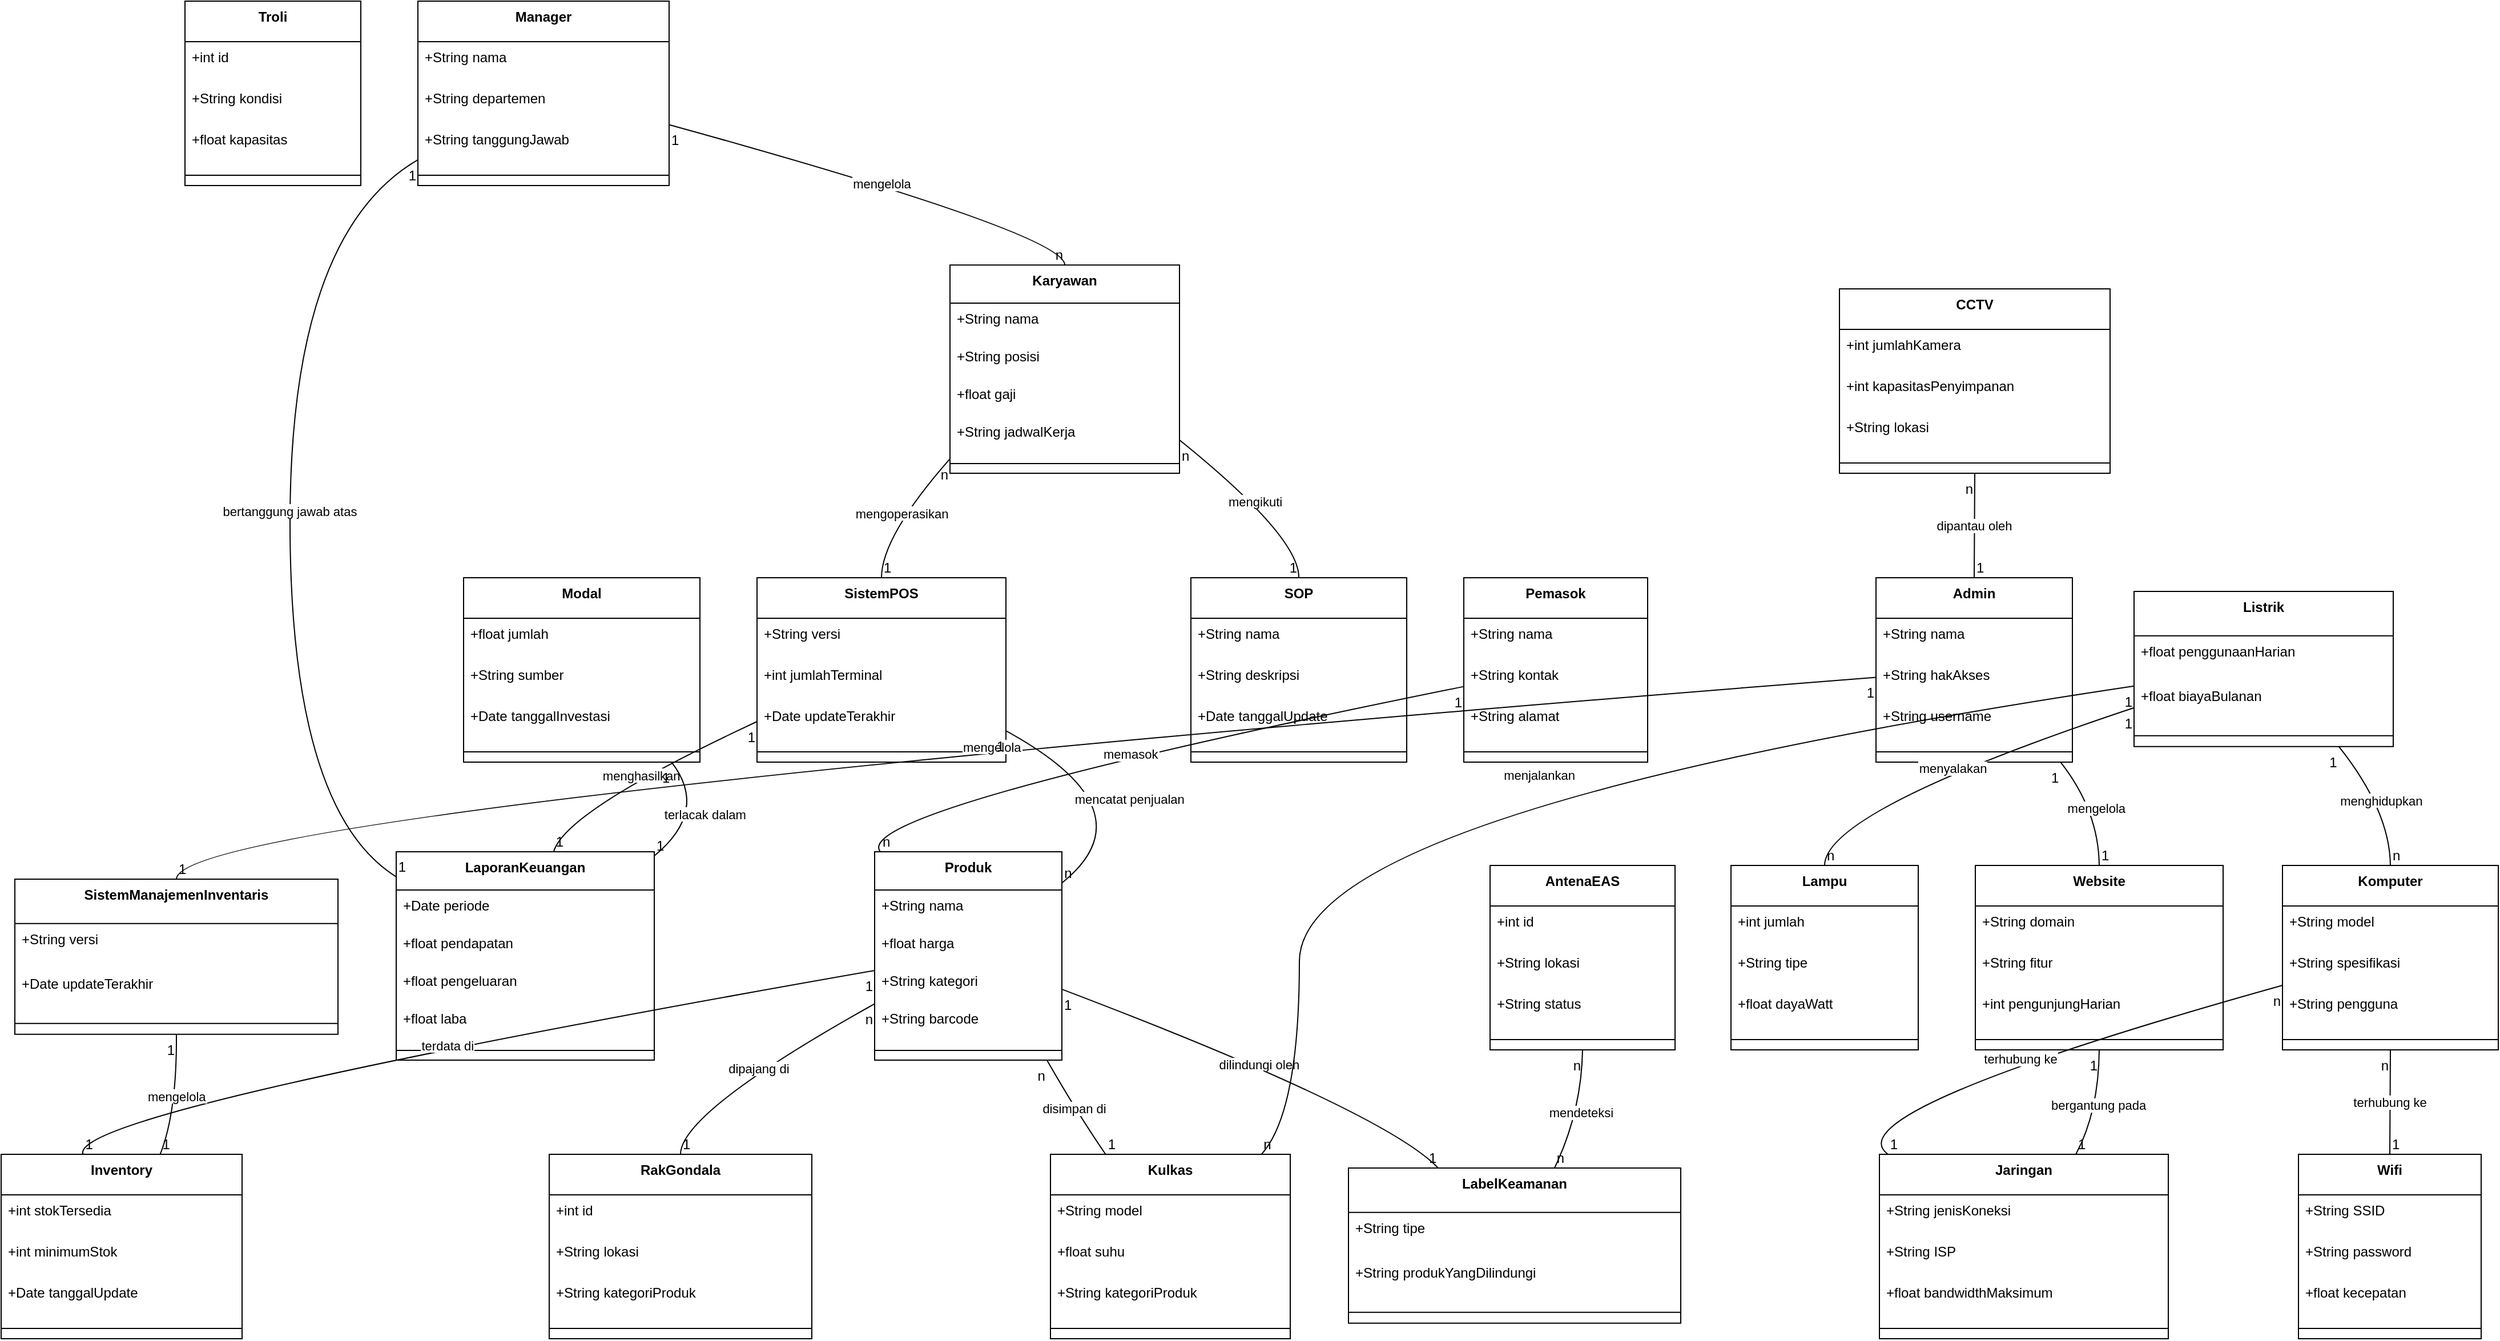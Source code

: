 <mxfile version="26.0.16">
  <diagram id="C5RBs43oDa-KdzZeNtuy" name="Page-1">
    <mxGraphModel dx="1036" dy="606" grid="1" gridSize="10" guides="1" tooltips="1" connect="1" arrows="1" fold="1" page="1" pageScale="1" pageWidth="827" pageHeight="1169" math="0" shadow="0" adaptiveColors="auto">
      <root>
        <mxCell id="WIyWlLk6GJQsqaUBKTNV-0" />
        <mxCell id="WIyWlLk6GJQsqaUBKTNV-1" parent="WIyWlLk6GJQsqaUBKTNV-0" />
        <mxCell id="IiBpgwY3b3frpA-3ZIKQ-0" value="Produk" style="swimlane;fontStyle=1;align=center;verticalAlign=top;childLayout=stackLayout;horizontal=1;startSize=33.455;horizontalStack=0;resizeParent=1;resizeParentMax=0;resizeLast=0;collapsible=0;marginBottom=0;" vertex="1" parent="WIyWlLk6GJQsqaUBKTNV-1">
          <mxGeometry x="885" y="1265" width="164" height="182.455" as="geometry" />
        </mxCell>
        <mxCell id="IiBpgwY3b3frpA-3ZIKQ-1" value="+String nama" style="text;strokeColor=none;fillColor=none;align=left;verticalAlign=top;spacingLeft=4;spacingRight=4;overflow=hidden;rotatable=0;points=[[0,0.5],[1,0.5]];portConstraint=eastwest;" vertex="1" parent="IiBpgwY3b3frpA-3ZIKQ-0">
          <mxGeometry y="33.455" width="164" height="33" as="geometry" />
        </mxCell>
        <mxCell id="IiBpgwY3b3frpA-3ZIKQ-2" value="+float harga" style="text;strokeColor=none;fillColor=none;align=left;verticalAlign=top;spacingLeft=4;spacingRight=4;overflow=hidden;rotatable=0;points=[[0,0.5],[1,0.5]];portConstraint=eastwest;" vertex="1" parent="IiBpgwY3b3frpA-3ZIKQ-0">
          <mxGeometry y="66.455" width="164" height="33" as="geometry" />
        </mxCell>
        <mxCell id="IiBpgwY3b3frpA-3ZIKQ-3" value="+String kategori" style="text;strokeColor=none;fillColor=none;align=left;verticalAlign=top;spacingLeft=4;spacingRight=4;overflow=hidden;rotatable=0;points=[[0,0.5],[1,0.5]];portConstraint=eastwest;" vertex="1" parent="IiBpgwY3b3frpA-3ZIKQ-0">
          <mxGeometry y="99.455" width="164" height="33" as="geometry" />
        </mxCell>
        <mxCell id="IiBpgwY3b3frpA-3ZIKQ-4" value="+String barcode" style="text;strokeColor=none;fillColor=none;align=left;verticalAlign=top;spacingLeft=4;spacingRight=4;overflow=hidden;rotatable=0;points=[[0,0.5],[1,0.5]];portConstraint=eastwest;" vertex="1" parent="IiBpgwY3b3frpA-3ZIKQ-0">
          <mxGeometry y="132.455" width="164" height="33" as="geometry" />
        </mxCell>
        <mxCell id="IiBpgwY3b3frpA-3ZIKQ-5" style="line;strokeWidth=1;fillColor=none;align=left;verticalAlign=middle;spacingTop=-1;spacingLeft=3;spacingRight=3;rotatable=0;labelPosition=right;points=[];portConstraint=eastwest;strokeColor=inherit;" vertex="1" parent="IiBpgwY3b3frpA-3ZIKQ-0">
          <mxGeometry y="165.455" width="164" height="17" as="geometry" />
        </mxCell>
        <mxCell id="IiBpgwY3b3frpA-3ZIKQ-6" value="Inventory" style="swimlane;fontStyle=1;align=center;verticalAlign=top;childLayout=stackLayout;horizontal=1;startSize=35.556;horizontalStack=0;resizeParent=1;resizeParentMax=0;resizeLast=0;collapsible=0;marginBottom=0;" vertex="1" parent="WIyWlLk6GJQsqaUBKTNV-1">
          <mxGeometry x="120" y="1530" width="211" height="161.556" as="geometry" />
        </mxCell>
        <mxCell id="IiBpgwY3b3frpA-3ZIKQ-7" value="+int stokTersedia" style="text;strokeColor=none;fillColor=none;align=left;verticalAlign=top;spacingLeft=4;spacingRight=4;overflow=hidden;rotatable=0;points=[[0,0.5],[1,0.5]];portConstraint=eastwest;" vertex="1" parent="IiBpgwY3b3frpA-3ZIKQ-6">
          <mxGeometry y="35.556" width="211" height="36" as="geometry" />
        </mxCell>
        <mxCell id="IiBpgwY3b3frpA-3ZIKQ-8" value="+int minimumStok" style="text;strokeColor=none;fillColor=none;align=left;verticalAlign=top;spacingLeft=4;spacingRight=4;overflow=hidden;rotatable=0;points=[[0,0.5],[1,0.5]];portConstraint=eastwest;" vertex="1" parent="IiBpgwY3b3frpA-3ZIKQ-6">
          <mxGeometry y="71.556" width="211" height="36" as="geometry" />
        </mxCell>
        <mxCell id="IiBpgwY3b3frpA-3ZIKQ-9" value="+Date tanggalUpdate" style="text;strokeColor=none;fillColor=none;align=left;verticalAlign=top;spacingLeft=4;spacingRight=4;overflow=hidden;rotatable=0;points=[[0,0.5],[1,0.5]];portConstraint=eastwest;" vertex="1" parent="IiBpgwY3b3frpA-3ZIKQ-6">
          <mxGeometry y="107.556" width="211" height="36" as="geometry" />
        </mxCell>
        <mxCell id="IiBpgwY3b3frpA-3ZIKQ-10" style="line;strokeWidth=1;fillColor=none;align=left;verticalAlign=middle;spacingTop=-1;spacingLeft=3;spacingRight=3;rotatable=0;labelPosition=right;points=[];portConstraint=eastwest;strokeColor=inherit;" vertex="1" parent="IiBpgwY3b3frpA-3ZIKQ-6">
          <mxGeometry y="143.556" width="211" height="18" as="geometry" />
        </mxCell>
        <mxCell id="IiBpgwY3b3frpA-3ZIKQ-11" value="Pemasok" style="swimlane;fontStyle=1;align=center;verticalAlign=top;childLayout=stackLayout;horizontal=1;startSize=35.556;horizontalStack=0;resizeParent=1;resizeParentMax=0;resizeLast=0;collapsible=0;marginBottom=0;" vertex="1" parent="WIyWlLk6GJQsqaUBKTNV-1">
          <mxGeometry x="1401" y="1025" width="161" height="161.556" as="geometry" />
        </mxCell>
        <mxCell id="IiBpgwY3b3frpA-3ZIKQ-12" value="+String nama" style="text;strokeColor=none;fillColor=none;align=left;verticalAlign=top;spacingLeft=4;spacingRight=4;overflow=hidden;rotatable=0;points=[[0,0.5],[1,0.5]];portConstraint=eastwest;" vertex="1" parent="IiBpgwY3b3frpA-3ZIKQ-11">
          <mxGeometry y="35.556" width="161" height="36" as="geometry" />
        </mxCell>
        <mxCell id="IiBpgwY3b3frpA-3ZIKQ-13" value="+String kontak" style="text;strokeColor=none;fillColor=none;align=left;verticalAlign=top;spacingLeft=4;spacingRight=4;overflow=hidden;rotatable=0;points=[[0,0.5],[1,0.5]];portConstraint=eastwest;" vertex="1" parent="IiBpgwY3b3frpA-3ZIKQ-11">
          <mxGeometry y="71.556" width="161" height="36" as="geometry" />
        </mxCell>
        <mxCell id="IiBpgwY3b3frpA-3ZIKQ-14" value="+String alamat" style="text;strokeColor=none;fillColor=none;align=left;verticalAlign=top;spacingLeft=4;spacingRight=4;overflow=hidden;rotatable=0;points=[[0,0.5],[1,0.5]];portConstraint=eastwest;" vertex="1" parent="IiBpgwY3b3frpA-3ZIKQ-11">
          <mxGeometry y="107.556" width="161" height="36" as="geometry" />
        </mxCell>
        <mxCell id="IiBpgwY3b3frpA-3ZIKQ-15" style="line;strokeWidth=1;fillColor=none;align=left;verticalAlign=middle;spacingTop=-1;spacingLeft=3;spacingRight=3;rotatable=0;labelPosition=right;points=[];portConstraint=eastwest;strokeColor=inherit;" vertex="1" parent="IiBpgwY3b3frpA-3ZIKQ-11">
          <mxGeometry y="143.556" width="161" height="18" as="geometry" />
        </mxCell>
        <mxCell id="IiBpgwY3b3frpA-3ZIKQ-16" value="LaporanKeuangan" style="swimlane;fontStyle=1;align=center;verticalAlign=top;childLayout=stackLayout;horizontal=1;startSize=33.455;horizontalStack=0;resizeParent=1;resizeParentMax=0;resizeLast=0;collapsible=0;marginBottom=0;" vertex="1" parent="WIyWlLk6GJQsqaUBKTNV-1">
          <mxGeometry x="466" y="1265" width="226" height="182.455" as="geometry" />
        </mxCell>
        <mxCell id="IiBpgwY3b3frpA-3ZIKQ-17" value="+Date periode" style="text;strokeColor=none;fillColor=none;align=left;verticalAlign=top;spacingLeft=4;spacingRight=4;overflow=hidden;rotatable=0;points=[[0,0.5],[1,0.5]];portConstraint=eastwest;" vertex="1" parent="IiBpgwY3b3frpA-3ZIKQ-16">
          <mxGeometry y="33.455" width="226" height="33" as="geometry" />
        </mxCell>
        <mxCell id="IiBpgwY3b3frpA-3ZIKQ-18" value="+float pendapatan" style="text;strokeColor=none;fillColor=none;align=left;verticalAlign=top;spacingLeft=4;spacingRight=4;overflow=hidden;rotatable=0;points=[[0,0.5],[1,0.5]];portConstraint=eastwest;" vertex="1" parent="IiBpgwY3b3frpA-3ZIKQ-16">
          <mxGeometry y="66.455" width="226" height="33" as="geometry" />
        </mxCell>
        <mxCell id="IiBpgwY3b3frpA-3ZIKQ-19" value="+float pengeluaran" style="text;strokeColor=none;fillColor=none;align=left;verticalAlign=top;spacingLeft=4;spacingRight=4;overflow=hidden;rotatable=0;points=[[0,0.5],[1,0.5]];portConstraint=eastwest;" vertex="1" parent="IiBpgwY3b3frpA-3ZIKQ-16">
          <mxGeometry y="99.455" width="226" height="33" as="geometry" />
        </mxCell>
        <mxCell id="IiBpgwY3b3frpA-3ZIKQ-20" value="+float laba" style="text;strokeColor=none;fillColor=none;align=left;verticalAlign=top;spacingLeft=4;spacingRight=4;overflow=hidden;rotatable=0;points=[[0,0.5],[1,0.5]];portConstraint=eastwest;" vertex="1" parent="IiBpgwY3b3frpA-3ZIKQ-16">
          <mxGeometry y="132.455" width="226" height="33" as="geometry" />
        </mxCell>
        <mxCell id="IiBpgwY3b3frpA-3ZIKQ-21" style="line;strokeWidth=1;fillColor=none;align=left;verticalAlign=middle;spacingTop=-1;spacingLeft=3;spacingRight=3;rotatable=0;labelPosition=right;points=[];portConstraint=eastwest;strokeColor=inherit;" vertex="1" parent="IiBpgwY3b3frpA-3ZIKQ-16">
          <mxGeometry y="165.455" width="226" height="17" as="geometry" />
        </mxCell>
        <mxCell id="IiBpgwY3b3frpA-3ZIKQ-22" value="Karyawan" style="swimlane;fontStyle=1;align=center;verticalAlign=top;childLayout=stackLayout;horizontal=1;startSize=33.455;horizontalStack=0;resizeParent=1;resizeParentMax=0;resizeLast=0;collapsible=0;marginBottom=0;" vertex="1" parent="WIyWlLk6GJQsqaUBKTNV-1">
          <mxGeometry x="951" y="751.1" width="201" height="182.455" as="geometry" />
        </mxCell>
        <mxCell id="IiBpgwY3b3frpA-3ZIKQ-23" value="+String nama" style="text;strokeColor=none;fillColor=none;align=left;verticalAlign=top;spacingLeft=4;spacingRight=4;overflow=hidden;rotatable=0;points=[[0,0.5],[1,0.5]];portConstraint=eastwest;" vertex="1" parent="IiBpgwY3b3frpA-3ZIKQ-22">
          <mxGeometry y="33.455" width="201" height="33" as="geometry" />
        </mxCell>
        <mxCell id="IiBpgwY3b3frpA-3ZIKQ-24" value="+String posisi" style="text;strokeColor=none;fillColor=none;align=left;verticalAlign=top;spacingLeft=4;spacingRight=4;overflow=hidden;rotatable=0;points=[[0,0.5],[1,0.5]];portConstraint=eastwest;" vertex="1" parent="IiBpgwY3b3frpA-3ZIKQ-22">
          <mxGeometry y="66.455" width="201" height="33" as="geometry" />
        </mxCell>
        <mxCell id="IiBpgwY3b3frpA-3ZIKQ-25" value="+float gaji" style="text;strokeColor=none;fillColor=none;align=left;verticalAlign=top;spacingLeft=4;spacingRight=4;overflow=hidden;rotatable=0;points=[[0,0.5],[1,0.5]];portConstraint=eastwest;" vertex="1" parent="IiBpgwY3b3frpA-3ZIKQ-22">
          <mxGeometry y="99.455" width="201" height="33" as="geometry" />
        </mxCell>
        <mxCell id="IiBpgwY3b3frpA-3ZIKQ-26" value="+String jadwalKerja" style="text;strokeColor=none;fillColor=none;align=left;verticalAlign=top;spacingLeft=4;spacingRight=4;overflow=hidden;rotatable=0;points=[[0,0.5],[1,0.5]];portConstraint=eastwest;" vertex="1" parent="IiBpgwY3b3frpA-3ZIKQ-22">
          <mxGeometry y="132.455" width="201" height="33" as="geometry" />
        </mxCell>
        <mxCell id="IiBpgwY3b3frpA-3ZIKQ-27" style="line;strokeWidth=1;fillColor=none;align=left;verticalAlign=middle;spacingTop=-1;spacingLeft=3;spacingRight=3;rotatable=0;labelPosition=right;points=[];portConstraint=eastwest;strokeColor=inherit;" vertex="1" parent="IiBpgwY3b3frpA-3ZIKQ-22">
          <mxGeometry y="165.455" width="201" height="17" as="geometry" />
        </mxCell>
        <mxCell id="IiBpgwY3b3frpA-3ZIKQ-28" value="Website" style="swimlane;fontStyle=1;align=center;verticalAlign=top;childLayout=stackLayout;horizontal=1;startSize=35.556;horizontalStack=0;resizeParent=1;resizeParentMax=0;resizeLast=0;collapsible=0;marginBottom=0;" vertex="1" parent="WIyWlLk6GJQsqaUBKTNV-1">
          <mxGeometry x="1849" y="1277" width="217" height="161.556" as="geometry" />
        </mxCell>
        <mxCell id="IiBpgwY3b3frpA-3ZIKQ-29" value="+String domain" style="text;strokeColor=none;fillColor=none;align=left;verticalAlign=top;spacingLeft=4;spacingRight=4;overflow=hidden;rotatable=0;points=[[0,0.5],[1,0.5]];portConstraint=eastwest;" vertex="1" parent="IiBpgwY3b3frpA-3ZIKQ-28">
          <mxGeometry y="35.556" width="217" height="36" as="geometry" />
        </mxCell>
        <mxCell id="IiBpgwY3b3frpA-3ZIKQ-30" value="+String fitur" style="text;strokeColor=none;fillColor=none;align=left;verticalAlign=top;spacingLeft=4;spacingRight=4;overflow=hidden;rotatable=0;points=[[0,0.5],[1,0.5]];portConstraint=eastwest;" vertex="1" parent="IiBpgwY3b3frpA-3ZIKQ-28">
          <mxGeometry y="71.556" width="217" height="36" as="geometry" />
        </mxCell>
        <mxCell id="IiBpgwY3b3frpA-3ZIKQ-31" value="+int pengunjungHarian" style="text;strokeColor=none;fillColor=none;align=left;verticalAlign=top;spacingLeft=4;spacingRight=4;overflow=hidden;rotatable=0;points=[[0,0.5],[1,0.5]];portConstraint=eastwest;" vertex="1" parent="IiBpgwY3b3frpA-3ZIKQ-28">
          <mxGeometry y="107.556" width="217" height="36" as="geometry" />
        </mxCell>
        <mxCell id="IiBpgwY3b3frpA-3ZIKQ-32" style="line;strokeWidth=1;fillColor=none;align=left;verticalAlign=middle;spacingTop=-1;spacingLeft=3;spacingRight=3;rotatable=0;labelPosition=right;points=[];portConstraint=eastwest;strokeColor=inherit;" vertex="1" parent="IiBpgwY3b3frpA-3ZIKQ-28">
          <mxGeometry y="143.556" width="217" height="18" as="geometry" />
        </mxCell>
        <mxCell id="IiBpgwY3b3frpA-3ZIKQ-33" value="SistemPOS" style="swimlane;fontStyle=1;align=center;verticalAlign=top;childLayout=stackLayout;horizontal=1;startSize=35.556;horizontalStack=0;resizeParent=1;resizeParentMax=0;resizeLast=0;collapsible=0;marginBottom=0;" vertex="1" parent="WIyWlLk6GJQsqaUBKTNV-1">
          <mxGeometry x="782" y="1025" width="218" height="161.556" as="geometry" />
        </mxCell>
        <mxCell id="IiBpgwY3b3frpA-3ZIKQ-34" value="+String versi" style="text;strokeColor=none;fillColor=none;align=left;verticalAlign=top;spacingLeft=4;spacingRight=4;overflow=hidden;rotatable=0;points=[[0,0.5],[1,0.5]];portConstraint=eastwest;" vertex="1" parent="IiBpgwY3b3frpA-3ZIKQ-33">
          <mxGeometry y="35.556" width="218" height="36" as="geometry" />
        </mxCell>
        <mxCell id="IiBpgwY3b3frpA-3ZIKQ-35" value="+int jumlahTerminal" style="text;strokeColor=none;fillColor=none;align=left;verticalAlign=top;spacingLeft=4;spacingRight=4;overflow=hidden;rotatable=0;points=[[0,0.5],[1,0.5]];portConstraint=eastwest;" vertex="1" parent="IiBpgwY3b3frpA-3ZIKQ-33">
          <mxGeometry y="71.556" width="218" height="36" as="geometry" />
        </mxCell>
        <mxCell id="IiBpgwY3b3frpA-3ZIKQ-36" value="+Date updateTerakhir" style="text;strokeColor=none;fillColor=none;align=left;verticalAlign=top;spacingLeft=4;spacingRight=4;overflow=hidden;rotatable=0;points=[[0,0.5],[1,0.5]];portConstraint=eastwest;" vertex="1" parent="IiBpgwY3b3frpA-3ZIKQ-33">
          <mxGeometry y="107.556" width="218" height="36" as="geometry" />
        </mxCell>
        <mxCell id="IiBpgwY3b3frpA-3ZIKQ-37" style="line;strokeWidth=1;fillColor=none;align=left;verticalAlign=middle;spacingTop=-1;spacingLeft=3;spacingRight=3;rotatable=0;labelPosition=right;points=[];portConstraint=eastwest;strokeColor=inherit;" vertex="1" parent="IiBpgwY3b3frpA-3ZIKQ-33">
          <mxGeometry y="143.556" width="218" height="18" as="geometry" />
        </mxCell>
        <mxCell id="IiBpgwY3b3frpA-3ZIKQ-38" value="SistemManajemenInventaris" style="swimlane;fontStyle=1;align=center;verticalAlign=top;childLayout=stackLayout;horizontal=1;startSize=38.857;horizontalStack=0;resizeParent=1;resizeParentMax=0;resizeLast=0;collapsible=0;marginBottom=0;" vertex="1" parent="WIyWlLk6GJQsqaUBKTNV-1">
          <mxGeometry x="132" y="1289" width="283" height="135.857" as="geometry" />
        </mxCell>
        <mxCell id="IiBpgwY3b3frpA-3ZIKQ-39" value="+String versi" style="text;strokeColor=none;fillColor=none;align=left;verticalAlign=top;spacingLeft=4;spacingRight=4;overflow=hidden;rotatable=0;points=[[0,0.5],[1,0.5]];portConstraint=eastwest;" vertex="1" parent="IiBpgwY3b3frpA-3ZIKQ-38">
          <mxGeometry y="38.857" width="283" height="39" as="geometry" />
        </mxCell>
        <mxCell id="IiBpgwY3b3frpA-3ZIKQ-40" value="+Date updateTerakhir" style="text;strokeColor=none;fillColor=none;align=left;verticalAlign=top;spacingLeft=4;spacingRight=4;overflow=hidden;rotatable=0;points=[[0,0.5],[1,0.5]];portConstraint=eastwest;" vertex="1" parent="IiBpgwY3b3frpA-3ZIKQ-38">
          <mxGeometry y="77.857" width="283" height="39" as="geometry" />
        </mxCell>
        <mxCell id="IiBpgwY3b3frpA-3ZIKQ-41" style="line;strokeWidth=1;fillColor=none;align=left;verticalAlign=middle;spacingTop=-1;spacingLeft=3;spacingRight=3;rotatable=0;labelPosition=right;points=[];portConstraint=eastwest;strokeColor=inherit;" vertex="1" parent="IiBpgwY3b3frpA-3ZIKQ-38">
          <mxGeometry y="116.857" width="283" height="19" as="geometry" />
        </mxCell>
        <mxCell id="IiBpgwY3b3frpA-3ZIKQ-42" value="CCTV" style="swimlane;fontStyle=1;align=center;verticalAlign=top;childLayout=stackLayout;horizontal=1;startSize=35.556;horizontalStack=0;resizeParent=1;resizeParentMax=0;resizeLast=0;collapsible=0;marginBottom=0;" vertex="1" parent="WIyWlLk6GJQsqaUBKTNV-1">
          <mxGeometry x="1730" y="772" width="237" height="161.556" as="geometry" />
        </mxCell>
        <mxCell id="IiBpgwY3b3frpA-3ZIKQ-43" value="+int jumlahKamera" style="text;strokeColor=none;fillColor=none;align=left;verticalAlign=top;spacingLeft=4;spacingRight=4;overflow=hidden;rotatable=0;points=[[0,0.5],[1,0.5]];portConstraint=eastwest;" vertex="1" parent="IiBpgwY3b3frpA-3ZIKQ-42">
          <mxGeometry y="35.556" width="237" height="36" as="geometry" />
        </mxCell>
        <mxCell id="IiBpgwY3b3frpA-3ZIKQ-44" value="+int kapasitasPenyimpanan" style="text;strokeColor=none;fillColor=none;align=left;verticalAlign=top;spacingLeft=4;spacingRight=4;overflow=hidden;rotatable=0;points=[[0,0.5],[1,0.5]];portConstraint=eastwest;" vertex="1" parent="IiBpgwY3b3frpA-3ZIKQ-42">
          <mxGeometry y="71.556" width="237" height="36" as="geometry" />
        </mxCell>
        <mxCell id="IiBpgwY3b3frpA-3ZIKQ-45" value="+String lokasi" style="text;strokeColor=none;fillColor=none;align=left;verticalAlign=top;spacingLeft=4;spacingRight=4;overflow=hidden;rotatable=0;points=[[0,0.5],[1,0.5]];portConstraint=eastwest;" vertex="1" parent="IiBpgwY3b3frpA-3ZIKQ-42">
          <mxGeometry y="107.556" width="237" height="36" as="geometry" />
        </mxCell>
        <mxCell id="IiBpgwY3b3frpA-3ZIKQ-46" style="line;strokeWidth=1;fillColor=none;align=left;verticalAlign=middle;spacingTop=-1;spacingLeft=3;spacingRight=3;rotatable=0;labelPosition=right;points=[];portConstraint=eastwest;strokeColor=inherit;" vertex="1" parent="IiBpgwY3b3frpA-3ZIKQ-42">
          <mxGeometry y="143.556" width="237" height="18" as="geometry" />
        </mxCell>
        <mxCell id="IiBpgwY3b3frpA-3ZIKQ-47" value="Kulkas" style="swimlane;fontStyle=1;align=center;verticalAlign=top;childLayout=stackLayout;horizontal=1;startSize=35.556;horizontalStack=0;resizeParent=1;resizeParentMax=0;resizeLast=0;collapsible=0;marginBottom=0;" vertex="1" parent="WIyWlLk6GJQsqaUBKTNV-1">
          <mxGeometry x="1039" y="1530" width="210" height="161.556" as="geometry" />
        </mxCell>
        <mxCell id="IiBpgwY3b3frpA-3ZIKQ-48" value="+String model" style="text;strokeColor=none;fillColor=none;align=left;verticalAlign=top;spacingLeft=4;spacingRight=4;overflow=hidden;rotatable=0;points=[[0,0.5],[1,0.5]];portConstraint=eastwest;" vertex="1" parent="IiBpgwY3b3frpA-3ZIKQ-47">
          <mxGeometry y="35.556" width="210" height="36" as="geometry" />
        </mxCell>
        <mxCell id="IiBpgwY3b3frpA-3ZIKQ-49" value="+float suhu" style="text;strokeColor=none;fillColor=none;align=left;verticalAlign=top;spacingLeft=4;spacingRight=4;overflow=hidden;rotatable=0;points=[[0,0.5],[1,0.5]];portConstraint=eastwest;" vertex="1" parent="IiBpgwY3b3frpA-3ZIKQ-47">
          <mxGeometry y="71.556" width="210" height="36" as="geometry" />
        </mxCell>
        <mxCell id="IiBpgwY3b3frpA-3ZIKQ-50" value="+String kategoriProduk" style="text;strokeColor=none;fillColor=none;align=left;verticalAlign=top;spacingLeft=4;spacingRight=4;overflow=hidden;rotatable=0;points=[[0,0.5],[1,0.5]];portConstraint=eastwest;" vertex="1" parent="IiBpgwY3b3frpA-3ZIKQ-47">
          <mxGeometry y="107.556" width="210" height="36" as="geometry" />
        </mxCell>
        <mxCell id="IiBpgwY3b3frpA-3ZIKQ-51" style="line;strokeWidth=1;fillColor=none;align=left;verticalAlign=middle;spacingTop=-1;spacingLeft=3;spacingRight=3;rotatable=0;labelPosition=right;points=[];portConstraint=eastwest;strokeColor=inherit;" vertex="1" parent="IiBpgwY3b3frpA-3ZIKQ-47">
          <mxGeometry y="143.556" width="210" height="18" as="geometry" />
        </mxCell>
        <mxCell id="IiBpgwY3b3frpA-3ZIKQ-52" value="Troli" style="swimlane;fontStyle=1;align=center;verticalAlign=top;childLayout=stackLayout;horizontal=1;startSize=35.556;horizontalStack=0;resizeParent=1;resizeParentMax=0;resizeLast=0;collapsible=0;marginBottom=0;" vertex="1" parent="WIyWlLk6GJQsqaUBKTNV-1">
          <mxGeometry x="281" y="520" width="154" height="161.556" as="geometry" />
        </mxCell>
        <mxCell id="IiBpgwY3b3frpA-3ZIKQ-53" value="+int id" style="text;strokeColor=none;fillColor=none;align=left;verticalAlign=top;spacingLeft=4;spacingRight=4;overflow=hidden;rotatable=0;points=[[0,0.5],[1,0.5]];portConstraint=eastwest;" vertex="1" parent="IiBpgwY3b3frpA-3ZIKQ-52">
          <mxGeometry y="35.556" width="154" height="36" as="geometry" />
        </mxCell>
        <mxCell id="IiBpgwY3b3frpA-3ZIKQ-54" value="+String kondisi" style="text;strokeColor=none;fillColor=none;align=left;verticalAlign=top;spacingLeft=4;spacingRight=4;overflow=hidden;rotatable=0;points=[[0,0.5],[1,0.5]];portConstraint=eastwest;" vertex="1" parent="IiBpgwY3b3frpA-3ZIKQ-52">
          <mxGeometry y="71.556" width="154" height="36" as="geometry" />
        </mxCell>
        <mxCell id="IiBpgwY3b3frpA-3ZIKQ-55" value="+float kapasitas" style="text;strokeColor=none;fillColor=none;align=left;verticalAlign=top;spacingLeft=4;spacingRight=4;overflow=hidden;rotatable=0;points=[[0,0.5],[1,0.5]];portConstraint=eastwest;" vertex="1" parent="IiBpgwY3b3frpA-3ZIKQ-52">
          <mxGeometry y="107.556" width="154" height="36" as="geometry" />
        </mxCell>
        <mxCell id="IiBpgwY3b3frpA-3ZIKQ-56" style="line;strokeWidth=1;fillColor=none;align=left;verticalAlign=middle;spacingTop=-1;spacingLeft=3;spacingRight=3;rotatable=0;labelPosition=right;points=[];portConstraint=eastwest;strokeColor=inherit;" vertex="1" parent="IiBpgwY3b3frpA-3ZIKQ-52">
          <mxGeometry y="143.556" width="154" height="18" as="geometry" />
        </mxCell>
        <mxCell id="IiBpgwY3b3frpA-3ZIKQ-57" value="Manager" style="swimlane;fontStyle=1;align=center;verticalAlign=top;childLayout=stackLayout;horizontal=1;startSize=35.556;horizontalStack=0;resizeParent=1;resizeParentMax=0;resizeLast=0;collapsible=0;marginBottom=0;" vertex="1" parent="WIyWlLk6GJQsqaUBKTNV-1">
          <mxGeometry x="485" y="520" width="220" height="161.556" as="geometry" />
        </mxCell>
        <mxCell id="IiBpgwY3b3frpA-3ZIKQ-58" value="+String nama" style="text;strokeColor=none;fillColor=none;align=left;verticalAlign=top;spacingLeft=4;spacingRight=4;overflow=hidden;rotatable=0;points=[[0,0.5],[1,0.5]];portConstraint=eastwest;" vertex="1" parent="IiBpgwY3b3frpA-3ZIKQ-57">
          <mxGeometry y="35.556" width="220" height="36" as="geometry" />
        </mxCell>
        <mxCell id="IiBpgwY3b3frpA-3ZIKQ-59" value="+String departemen" style="text;strokeColor=none;fillColor=none;align=left;verticalAlign=top;spacingLeft=4;spacingRight=4;overflow=hidden;rotatable=0;points=[[0,0.5],[1,0.5]];portConstraint=eastwest;" vertex="1" parent="IiBpgwY3b3frpA-3ZIKQ-57">
          <mxGeometry y="71.556" width="220" height="36" as="geometry" />
        </mxCell>
        <mxCell id="IiBpgwY3b3frpA-3ZIKQ-60" value="+String tanggungJawab" style="text;strokeColor=none;fillColor=none;align=left;verticalAlign=top;spacingLeft=4;spacingRight=4;overflow=hidden;rotatable=0;points=[[0,0.5],[1,0.5]];portConstraint=eastwest;" vertex="1" parent="IiBpgwY3b3frpA-3ZIKQ-57">
          <mxGeometry y="107.556" width="220" height="36" as="geometry" />
        </mxCell>
        <mxCell id="IiBpgwY3b3frpA-3ZIKQ-61" style="line;strokeWidth=1;fillColor=none;align=left;verticalAlign=middle;spacingTop=-1;spacingLeft=3;spacingRight=3;rotatable=0;labelPosition=right;points=[];portConstraint=eastwest;strokeColor=inherit;" vertex="1" parent="IiBpgwY3b3frpA-3ZIKQ-57">
          <mxGeometry y="143.556" width="220" height="18" as="geometry" />
        </mxCell>
        <mxCell id="IiBpgwY3b3frpA-3ZIKQ-62" value="RakGondala" style="swimlane;fontStyle=1;align=center;verticalAlign=top;childLayout=stackLayout;horizontal=1;startSize=35.556;horizontalStack=0;resizeParent=1;resizeParentMax=0;resizeLast=0;collapsible=0;marginBottom=0;" vertex="1" parent="WIyWlLk6GJQsqaUBKTNV-1">
          <mxGeometry x="600" y="1530" width="230" height="161.556" as="geometry" />
        </mxCell>
        <mxCell id="IiBpgwY3b3frpA-3ZIKQ-63" value="+int id" style="text;strokeColor=none;fillColor=none;align=left;verticalAlign=top;spacingLeft=4;spacingRight=4;overflow=hidden;rotatable=0;points=[[0,0.5],[1,0.5]];portConstraint=eastwest;" vertex="1" parent="IiBpgwY3b3frpA-3ZIKQ-62">
          <mxGeometry y="35.556" width="230" height="36" as="geometry" />
        </mxCell>
        <mxCell id="IiBpgwY3b3frpA-3ZIKQ-64" value="+String lokasi" style="text;strokeColor=none;fillColor=none;align=left;verticalAlign=top;spacingLeft=4;spacingRight=4;overflow=hidden;rotatable=0;points=[[0,0.5],[1,0.5]];portConstraint=eastwest;" vertex="1" parent="IiBpgwY3b3frpA-3ZIKQ-62">
          <mxGeometry y="71.556" width="230" height="36" as="geometry" />
        </mxCell>
        <mxCell id="IiBpgwY3b3frpA-3ZIKQ-65" value="+String kategoriProduk" style="text;strokeColor=none;fillColor=none;align=left;verticalAlign=top;spacingLeft=4;spacingRight=4;overflow=hidden;rotatable=0;points=[[0,0.5],[1,0.5]];portConstraint=eastwest;" vertex="1" parent="IiBpgwY3b3frpA-3ZIKQ-62">
          <mxGeometry y="107.556" width="230" height="36" as="geometry" />
        </mxCell>
        <mxCell id="IiBpgwY3b3frpA-3ZIKQ-66" style="line;strokeWidth=1;fillColor=none;align=left;verticalAlign=middle;spacingTop=-1;spacingLeft=3;spacingRight=3;rotatable=0;labelPosition=right;points=[];portConstraint=eastwest;strokeColor=inherit;" vertex="1" parent="IiBpgwY3b3frpA-3ZIKQ-62">
          <mxGeometry y="143.556" width="230" height="18" as="geometry" />
        </mxCell>
        <mxCell id="IiBpgwY3b3frpA-3ZIKQ-67" value="LabelKeamanan" style="swimlane;fontStyle=1;align=center;verticalAlign=top;childLayout=stackLayout;horizontal=1;startSize=38.857;horizontalStack=0;resizeParent=1;resizeParentMax=0;resizeLast=0;collapsible=0;marginBottom=0;" vertex="1" parent="WIyWlLk6GJQsqaUBKTNV-1">
          <mxGeometry x="1300" y="1542" width="291" height="135.857" as="geometry" />
        </mxCell>
        <mxCell id="IiBpgwY3b3frpA-3ZIKQ-68" value="+String tipe" style="text;strokeColor=none;fillColor=none;align=left;verticalAlign=top;spacingLeft=4;spacingRight=4;overflow=hidden;rotatable=0;points=[[0,0.5],[1,0.5]];portConstraint=eastwest;" vertex="1" parent="IiBpgwY3b3frpA-3ZIKQ-67">
          <mxGeometry y="38.857" width="291" height="39" as="geometry" />
        </mxCell>
        <mxCell id="IiBpgwY3b3frpA-3ZIKQ-69" value="+String produkYangDilindungi" style="text;strokeColor=none;fillColor=none;align=left;verticalAlign=top;spacingLeft=4;spacingRight=4;overflow=hidden;rotatable=0;points=[[0,0.5],[1,0.5]];portConstraint=eastwest;" vertex="1" parent="IiBpgwY3b3frpA-3ZIKQ-67">
          <mxGeometry y="77.857" width="291" height="39" as="geometry" />
        </mxCell>
        <mxCell id="IiBpgwY3b3frpA-3ZIKQ-70" style="line;strokeWidth=1;fillColor=none;align=left;verticalAlign=middle;spacingTop=-1;spacingLeft=3;spacingRight=3;rotatable=0;labelPosition=right;points=[];portConstraint=eastwest;strokeColor=inherit;" vertex="1" parent="IiBpgwY3b3frpA-3ZIKQ-67">
          <mxGeometry y="116.857" width="291" height="19" as="geometry" />
        </mxCell>
        <mxCell id="IiBpgwY3b3frpA-3ZIKQ-71" value="AntenaEAS" style="swimlane;fontStyle=1;align=center;verticalAlign=top;childLayout=stackLayout;horizontal=1;startSize=35.556;horizontalStack=0;resizeParent=1;resizeParentMax=0;resizeLast=0;collapsible=0;marginBottom=0;" vertex="1" parent="WIyWlLk6GJQsqaUBKTNV-1">
          <mxGeometry x="1424" y="1277" width="162" height="161.556" as="geometry" />
        </mxCell>
        <mxCell id="IiBpgwY3b3frpA-3ZIKQ-72" value="+int id" style="text;strokeColor=none;fillColor=none;align=left;verticalAlign=top;spacingLeft=4;spacingRight=4;overflow=hidden;rotatable=0;points=[[0,0.5],[1,0.5]];portConstraint=eastwest;" vertex="1" parent="IiBpgwY3b3frpA-3ZIKQ-71">
          <mxGeometry y="35.556" width="162" height="36" as="geometry" />
        </mxCell>
        <mxCell id="IiBpgwY3b3frpA-3ZIKQ-73" value="+String lokasi" style="text;strokeColor=none;fillColor=none;align=left;verticalAlign=top;spacingLeft=4;spacingRight=4;overflow=hidden;rotatable=0;points=[[0,0.5],[1,0.5]];portConstraint=eastwest;" vertex="1" parent="IiBpgwY3b3frpA-3ZIKQ-71">
          <mxGeometry y="71.556" width="162" height="36" as="geometry" />
        </mxCell>
        <mxCell id="IiBpgwY3b3frpA-3ZIKQ-74" value="+String status" style="text;strokeColor=none;fillColor=none;align=left;verticalAlign=top;spacingLeft=4;spacingRight=4;overflow=hidden;rotatable=0;points=[[0,0.5],[1,0.5]];portConstraint=eastwest;" vertex="1" parent="IiBpgwY3b3frpA-3ZIKQ-71">
          <mxGeometry y="107.556" width="162" height="36" as="geometry" />
        </mxCell>
        <mxCell id="IiBpgwY3b3frpA-3ZIKQ-75" style="line;strokeWidth=1;fillColor=none;align=left;verticalAlign=middle;spacingTop=-1;spacingLeft=3;spacingRight=3;rotatable=0;labelPosition=right;points=[];portConstraint=eastwest;strokeColor=inherit;" vertex="1" parent="IiBpgwY3b3frpA-3ZIKQ-71">
          <mxGeometry y="143.556" width="162" height="18" as="geometry" />
        </mxCell>
        <mxCell id="IiBpgwY3b3frpA-3ZIKQ-76" value="Listrik" style="swimlane;fontStyle=1;align=center;verticalAlign=top;childLayout=stackLayout;horizontal=1;startSize=38.857;horizontalStack=0;resizeParent=1;resizeParentMax=0;resizeLast=0;collapsible=0;marginBottom=0;" vertex="1" parent="WIyWlLk6GJQsqaUBKTNV-1">
          <mxGeometry x="1988" y="1037" width="227" height="135.857" as="geometry" />
        </mxCell>
        <mxCell id="IiBpgwY3b3frpA-3ZIKQ-77" value="+float penggunaanHarian" style="text;strokeColor=none;fillColor=none;align=left;verticalAlign=top;spacingLeft=4;spacingRight=4;overflow=hidden;rotatable=0;points=[[0,0.5],[1,0.5]];portConstraint=eastwest;" vertex="1" parent="IiBpgwY3b3frpA-3ZIKQ-76">
          <mxGeometry y="38.857" width="227" height="39" as="geometry" />
        </mxCell>
        <mxCell id="IiBpgwY3b3frpA-3ZIKQ-78" value="+float biayaBulanan" style="text;strokeColor=none;fillColor=none;align=left;verticalAlign=top;spacingLeft=4;spacingRight=4;overflow=hidden;rotatable=0;points=[[0,0.5],[1,0.5]];portConstraint=eastwest;" vertex="1" parent="IiBpgwY3b3frpA-3ZIKQ-76">
          <mxGeometry y="77.857" width="227" height="39" as="geometry" />
        </mxCell>
        <mxCell id="IiBpgwY3b3frpA-3ZIKQ-79" style="line;strokeWidth=1;fillColor=none;align=left;verticalAlign=middle;spacingTop=-1;spacingLeft=3;spacingRight=3;rotatable=0;labelPosition=right;points=[];portConstraint=eastwest;strokeColor=inherit;" vertex="1" parent="IiBpgwY3b3frpA-3ZIKQ-76">
          <mxGeometry y="116.857" width="227" height="19" as="geometry" />
        </mxCell>
        <mxCell id="IiBpgwY3b3frpA-3ZIKQ-80" value="Lampu" style="swimlane;fontStyle=1;align=center;verticalAlign=top;childLayout=stackLayout;horizontal=1;startSize=35.556;horizontalStack=0;resizeParent=1;resizeParentMax=0;resizeLast=0;collapsible=0;marginBottom=0;" vertex="1" parent="WIyWlLk6GJQsqaUBKTNV-1">
          <mxGeometry x="1635" y="1277" width="164" height="161.556" as="geometry" />
        </mxCell>
        <mxCell id="IiBpgwY3b3frpA-3ZIKQ-81" value="+int jumlah" style="text;strokeColor=none;fillColor=none;align=left;verticalAlign=top;spacingLeft=4;spacingRight=4;overflow=hidden;rotatable=0;points=[[0,0.5],[1,0.5]];portConstraint=eastwest;" vertex="1" parent="IiBpgwY3b3frpA-3ZIKQ-80">
          <mxGeometry y="35.556" width="164" height="36" as="geometry" />
        </mxCell>
        <mxCell id="IiBpgwY3b3frpA-3ZIKQ-82" value="+String tipe" style="text;strokeColor=none;fillColor=none;align=left;verticalAlign=top;spacingLeft=4;spacingRight=4;overflow=hidden;rotatable=0;points=[[0,0.5],[1,0.5]];portConstraint=eastwest;" vertex="1" parent="IiBpgwY3b3frpA-3ZIKQ-80">
          <mxGeometry y="71.556" width="164" height="36" as="geometry" />
        </mxCell>
        <mxCell id="IiBpgwY3b3frpA-3ZIKQ-83" value="+float dayaWatt" style="text;strokeColor=none;fillColor=none;align=left;verticalAlign=top;spacingLeft=4;spacingRight=4;overflow=hidden;rotatable=0;points=[[0,0.5],[1,0.5]];portConstraint=eastwest;" vertex="1" parent="IiBpgwY3b3frpA-3ZIKQ-80">
          <mxGeometry y="107.556" width="164" height="36" as="geometry" />
        </mxCell>
        <mxCell id="IiBpgwY3b3frpA-3ZIKQ-84" style="line;strokeWidth=1;fillColor=none;align=left;verticalAlign=middle;spacingTop=-1;spacingLeft=3;spacingRight=3;rotatable=0;labelPosition=right;points=[];portConstraint=eastwest;strokeColor=inherit;" vertex="1" parent="IiBpgwY3b3frpA-3ZIKQ-80">
          <mxGeometry y="143.556" width="164" height="18" as="geometry" />
        </mxCell>
        <mxCell id="IiBpgwY3b3frpA-3ZIKQ-85" value="SOP" style="swimlane;fontStyle=1;align=center;verticalAlign=top;childLayout=stackLayout;horizontal=1;startSize=35.556;horizontalStack=0;resizeParent=1;resizeParentMax=0;resizeLast=0;collapsible=0;marginBottom=0;" vertex="1" parent="WIyWlLk6GJQsqaUBKTNV-1">
          <mxGeometry x="1162" y="1025" width="189" height="161.556" as="geometry" />
        </mxCell>
        <mxCell id="IiBpgwY3b3frpA-3ZIKQ-86" value="+String nama" style="text;strokeColor=none;fillColor=none;align=left;verticalAlign=top;spacingLeft=4;spacingRight=4;overflow=hidden;rotatable=0;points=[[0,0.5],[1,0.5]];portConstraint=eastwest;" vertex="1" parent="IiBpgwY3b3frpA-3ZIKQ-85">
          <mxGeometry y="35.556" width="189" height="36" as="geometry" />
        </mxCell>
        <mxCell id="IiBpgwY3b3frpA-3ZIKQ-87" value="+String deskripsi" style="text;strokeColor=none;fillColor=none;align=left;verticalAlign=top;spacingLeft=4;spacingRight=4;overflow=hidden;rotatable=0;points=[[0,0.5],[1,0.5]];portConstraint=eastwest;" vertex="1" parent="IiBpgwY3b3frpA-3ZIKQ-85">
          <mxGeometry y="71.556" width="189" height="36" as="geometry" />
        </mxCell>
        <mxCell id="IiBpgwY3b3frpA-3ZIKQ-88" value="+Date tanggalUpdate" style="text;strokeColor=none;fillColor=none;align=left;verticalAlign=top;spacingLeft=4;spacingRight=4;overflow=hidden;rotatable=0;points=[[0,0.5],[1,0.5]];portConstraint=eastwest;" vertex="1" parent="IiBpgwY3b3frpA-3ZIKQ-85">
          <mxGeometry y="107.556" width="189" height="36" as="geometry" />
        </mxCell>
        <mxCell id="IiBpgwY3b3frpA-3ZIKQ-89" style="line;strokeWidth=1;fillColor=none;align=left;verticalAlign=middle;spacingTop=-1;spacingLeft=3;spacingRight=3;rotatable=0;labelPosition=right;points=[];portConstraint=eastwest;strokeColor=inherit;" vertex="1" parent="IiBpgwY3b3frpA-3ZIKQ-85">
          <mxGeometry y="143.556" width="189" height="18" as="geometry" />
        </mxCell>
        <mxCell id="IiBpgwY3b3frpA-3ZIKQ-90" value="Komputer" style="swimlane;fontStyle=1;align=center;verticalAlign=top;childLayout=stackLayout;horizontal=1;startSize=35.556;horizontalStack=0;resizeParent=1;resizeParentMax=0;resizeLast=0;collapsible=0;marginBottom=0;" vertex="1" parent="WIyWlLk6GJQsqaUBKTNV-1">
          <mxGeometry x="2118" y="1277" width="189" height="161.556" as="geometry" />
        </mxCell>
        <mxCell id="IiBpgwY3b3frpA-3ZIKQ-91" value="+String model" style="text;strokeColor=none;fillColor=none;align=left;verticalAlign=top;spacingLeft=4;spacingRight=4;overflow=hidden;rotatable=0;points=[[0,0.5],[1,0.5]];portConstraint=eastwest;" vertex="1" parent="IiBpgwY3b3frpA-3ZIKQ-90">
          <mxGeometry y="35.556" width="189" height="36" as="geometry" />
        </mxCell>
        <mxCell id="IiBpgwY3b3frpA-3ZIKQ-92" value="+String spesifikasi" style="text;strokeColor=none;fillColor=none;align=left;verticalAlign=top;spacingLeft=4;spacingRight=4;overflow=hidden;rotatable=0;points=[[0,0.5],[1,0.5]];portConstraint=eastwest;" vertex="1" parent="IiBpgwY3b3frpA-3ZIKQ-90">
          <mxGeometry y="71.556" width="189" height="36" as="geometry" />
        </mxCell>
        <mxCell id="IiBpgwY3b3frpA-3ZIKQ-93" value="+String pengguna" style="text;strokeColor=none;fillColor=none;align=left;verticalAlign=top;spacingLeft=4;spacingRight=4;overflow=hidden;rotatable=0;points=[[0,0.5],[1,0.5]];portConstraint=eastwest;" vertex="1" parent="IiBpgwY3b3frpA-3ZIKQ-90">
          <mxGeometry y="107.556" width="189" height="36" as="geometry" />
        </mxCell>
        <mxCell id="IiBpgwY3b3frpA-3ZIKQ-94" style="line;strokeWidth=1;fillColor=none;align=left;verticalAlign=middle;spacingTop=-1;spacingLeft=3;spacingRight=3;rotatable=0;labelPosition=right;points=[];portConstraint=eastwest;strokeColor=inherit;" vertex="1" parent="IiBpgwY3b3frpA-3ZIKQ-90">
          <mxGeometry y="143.556" width="189" height="18" as="geometry" />
        </mxCell>
        <mxCell id="IiBpgwY3b3frpA-3ZIKQ-95" value="Modal" style="swimlane;fontStyle=1;align=center;verticalAlign=top;childLayout=stackLayout;horizontal=1;startSize=35.556;horizontalStack=0;resizeParent=1;resizeParentMax=0;resizeLast=0;collapsible=0;marginBottom=0;" vertex="1" parent="WIyWlLk6GJQsqaUBKTNV-1">
          <mxGeometry x="525" y="1025" width="207" height="161.556" as="geometry" />
        </mxCell>
        <mxCell id="IiBpgwY3b3frpA-3ZIKQ-96" value="+float jumlah" style="text;strokeColor=none;fillColor=none;align=left;verticalAlign=top;spacingLeft=4;spacingRight=4;overflow=hidden;rotatable=0;points=[[0,0.5],[1,0.5]];portConstraint=eastwest;" vertex="1" parent="IiBpgwY3b3frpA-3ZIKQ-95">
          <mxGeometry y="35.556" width="207" height="36" as="geometry" />
        </mxCell>
        <mxCell id="IiBpgwY3b3frpA-3ZIKQ-97" value="+String sumber" style="text;strokeColor=none;fillColor=none;align=left;verticalAlign=top;spacingLeft=4;spacingRight=4;overflow=hidden;rotatable=0;points=[[0,0.5],[1,0.5]];portConstraint=eastwest;" vertex="1" parent="IiBpgwY3b3frpA-3ZIKQ-95">
          <mxGeometry y="71.556" width="207" height="36" as="geometry" />
        </mxCell>
        <mxCell id="IiBpgwY3b3frpA-3ZIKQ-98" value="+Date tanggalInvestasi" style="text;strokeColor=none;fillColor=none;align=left;verticalAlign=top;spacingLeft=4;spacingRight=4;overflow=hidden;rotatable=0;points=[[0,0.5],[1,0.5]];portConstraint=eastwest;" vertex="1" parent="IiBpgwY3b3frpA-3ZIKQ-95">
          <mxGeometry y="107.556" width="207" height="36" as="geometry" />
        </mxCell>
        <mxCell id="IiBpgwY3b3frpA-3ZIKQ-99" style="line;strokeWidth=1;fillColor=none;align=left;verticalAlign=middle;spacingTop=-1;spacingLeft=3;spacingRight=3;rotatable=0;labelPosition=right;points=[];portConstraint=eastwest;strokeColor=inherit;" vertex="1" parent="IiBpgwY3b3frpA-3ZIKQ-95">
          <mxGeometry y="143.556" width="207" height="18" as="geometry" />
        </mxCell>
        <mxCell id="IiBpgwY3b3frpA-3ZIKQ-100" value="Wifi" style="swimlane;fontStyle=1;align=center;verticalAlign=top;childLayout=stackLayout;horizontal=1;startSize=35.556;horizontalStack=0;resizeParent=1;resizeParentMax=0;resizeLast=0;collapsible=0;marginBottom=0;" vertex="1" parent="WIyWlLk6GJQsqaUBKTNV-1">
          <mxGeometry x="2132" y="1530" width="160" height="161.556" as="geometry" />
        </mxCell>
        <mxCell id="IiBpgwY3b3frpA-3ZIKQ-101" value="+String SSID" style="text;strokeColor=none;fillColor=none;align=left;verticalAlign=top;spacingLeft=4;spacingRight=4;overflow=hidden;rotatable=0;points=[[0,0.5],[1,0.5]];portConstraint=eastwest;" vertex="1" parent="IiBpgwY3b3frpA-3ZIKQ-100">
          <mxGeometry y="35.556" width="160" height="36" as="geometry" />
        </mxCell>
        <mxCell id="IiBpgwY3b3frpA-3ZIKQ-102" value="+String password" style="text;strokeColor=none;fillColor=none;align=left;verticalAlign=top;spacingLeft=4;spacingRight=4;overflow=hidden;rotatable=0;points=[[0,0.5],[1,0.5]];portConstraint=eastwest;" vertex="1" parent="IiBpgwY3b3frpA-3ZIKQ-100">
          <mxGeometry y="71.556" width="160" height="36" as="geometry" />
        </mxCell>
        <mxCell id="IiBpgwY3b3frpA-3ZIKQ-103" value="+float kecepatan" style="text;strokeColor=none;fillColor=none;align=left;verticalAlign=top;spacingLeft=4;spacingRight=4;overflow=hidden;rotatable=0;points=[[0,0.5],[1,0.5]];portConstraint=eastwest;" vertex="1" parent="IiBpgwY3b3frpA-3ZIKQ-100">
          <mxGeometry y="107.556" width="160" height="36" as="geometry" />
        </mxCell>
        <mxCell id="IiBpgwY3b3frpA-3ZIKQ-104" style="line;strokeWidth=1;fillColor=none;align=left;verticalAlign=middle;spacingTop=-1;spacingLeft=3;spacingRight=3;rotatable=0;labelPosition=right;points=[];portConstraint=eastwest;strokeColor=inherit;" vertex="1" parent="IiBpgwY3b3frpA-3ZIKQ-100">
          <mxGeometry y="143.556" width="160" height="18" as="geometry" />
        </mxCell>
        <mxCell id="IiBpgwY3b3frpA-3ZIKQ-105" value="Jaringan" style="swimlane;fontStyle=1;align=center;verticalAlign=top;childLayout=stackLayout;horizontal=1;startSize=35.556;horizontalStack=0;resizeParent=1;resizeParentMax=0;resizeLast=0;collapsible=0;marginBottom=0;" vertex="1" parent="WIyWlLk6GJQsqaUBKTNV-1">
          <mxGeometry x="1765" y="1530" width="253" height="161.556" as="geometry" />
        </mxCell>
        <mxCell id="IiBpgwY3b3frpA-3ZIKQ-106" value="+String jenisKoneksi" style="text;strokeColor=none;fillColor=none;align=left;verticalAlign=top;spacingLeft=4;spacingRight=4;overflow=hidden;rotatable=0;points=[[0,0.5],[1,0.5]];portConstraint=eastwest;" vertex="1" parent="IiBpgwY3b3frpA-3ZIKQ-105">
          <mxGeometry y="35.556" width="253" height="36" as="geometry" />
        </mxCell>
        <mxCell id="IiBpgwY3b3frpA-3ZIKQ-107" value="+String ISP" style="text;strokeColor=none;fillColor=none;align=left;verticalAlign=top;spacingLeft=4;spacingRight=4;overflow=hidden;rotatable=0;points=[[0,0.5],[1,0.5]];portConstraint=eastwest;" vertex="1" parent="IiBpgwY3b3frpA-3ZIKQ-105">
          <mxGeometry y="71.556" width="253" height="36" as="geometry" />
        </mxCell>
        <mxCell id="IiBpgwY3b3frpA-3ZIKQ-108" value="+float bandwidthMaksimum" style="text;strokeColor=none;fillColor=none;align=left;verticalAlign=top;spacingLeft=4;spacingRight=4;overflow=hidden;rotatable=0;points=[[0,0.5],[1,0.5]];portConstraint=eastwest;" vertex="1" parent="IiBpgwY3b3frpA-3ZIKQ-105">
          <mxGeometry y="107.556" width="253" height="36" as="geometry" />
        </mxCell>
        <mxCell id="IiBpgwY3b3frpA-3ZIKQ-109" style="line;strokeWidth=1;fillColor=none;align=left;verticalAlign=middle;spacingTop=-1;spacingLeft=3;spacingRight=3;rotatable=0;labelPosition=right;points=[];portConstraint=eastwest;strokeColor=inherit;" vertex="1" parent="IiBpgwY3b3frpA-3ZIKQ-105">
          <mxGeometry y="143.556" width="253" height="18" as="geometry" />
        </mxCell>
        <mxCell id="IiBpgwY3b3frpA-3ZIKQ-110" value="Admin" style="swimlane;fontStyle=1;align=center;verticalAlign=top;childLayout=stackLayout;horizontal=1;startSize=35.556;horizontalStack=0;resizeParent=1;resizeParentMax=0;resizeLast=0;collapsible=0;marginBottom=0;" vertex="1" parent="WIyWlLk6GJQsqaUBKTNV-1">
          <mxGeometry x="1762" y="1025" width="172" height="161.556" as="geometry" />
        </mxCell>
        <mxCell id="IiBpgwY3b3frpA-3ZIKQ-111" value="+String nama" style="text;strokeColor=none;fillColor=none;align=left;verticalAlign=top;spacingLeft=4;spacingRight=4;overflow=hidden;rotatable=0;points=[[0,0.5],[1,0.5]];portConstraint=eastwest;" vertex="1" parent="IiBpgwY3b3frpA-3ZIKQ-110">
          <mxGeometry y="35.556" width="172" height="36" as="geometry" />
        </mxCell>
        <mxCell id="IiBpgwY3b3frpA-3ZIKQ-112" value="+String hakAkses" style="text;strokeColor=none;fillColor=none;align=left;verticalAlign=top;spacingLeft=4;spacingRight=4;overflow=hidden;rotatable=0;points=[[0,0.5],[1,0.5]];portConstraint=eastwest;" vertex="1" parent="IiBpgwY3b3frpA-3ZIKQ-110">
          <mxGeometry y="71.556" width="172" height="36" as="geometry" />
        </mxCell>
        <mxCell id="IiBpgwY3b3frpA-3ZIKQ-113" value="+String username" style="text;strokeColor=none;fillColor=none;align=left;verticalAlign=top;spacingLeft=4;spacingRight=4;overflow=hidden;rotatable=0;points=[[0,0.5],[1,0.5]];portConstraint=eastwest;" vertex="1" parent="IiBpgwY3b3frpA-3ZIKQ-110">
          <mxGeometry y="107.556" width="172" height="36" as="geometry" />
        </mxCell>
        <mxCell id="IiBpgwY3b3frpA-3ZIKQ-114" style="line;strokeWidth=1;fillColor=none;align=left;verticalAlign=middle;spacingTop=-1;spacingLeft=3;spacingRight=3;rotatable=0;labelPosition=right;points=[];portConstraint=eastwest;strokeColor=inherit;" vertex="1" parent="IiBpgwY3b3frpA-3ZIKQ-110">
          <mxGeometry y="143.556" width="172" height="18" as="geometry" />
        </mxCell>
        <mxCell id="IiBpgwY3b3frpA-3ZIKQ-115" value="terdata di" style="curved=1;startArrow=none;endArrow=none;exitX=0;exitY=0.57;entryX=0.34;entryY=0;rounded=0;" edge="1" parent="WIyWlLk6GJQsqaUBKTNV-1" source="IiBpgwY3b3frpA-3ZIKQ-0" target="IiBpgwY3b3frpA-3ZIKQ-6">
          <mxGeometry relative="1" as="geometry">
            <Array as="points">
              <mxPoint x="177" y="1493" />
            </Array>
          </mxGeometry>
        </mxCell>
        <mxCell id="IiBpgwY3b3frpA-3ZIKQ-116" value="1" style="edgeLabel;resizable=0;labelBackgroundColor=none;fontSize=12;align=right;verticalAlign=top;" vertex="1" parent="IiBpgwY3b3frpA-3ZIKQ-115">
          <mxGeometry x="-1" relative="1" as="geometry" />
        </mxCell>
        <mxCell id="IiBpgwY3b3frpA-3ZIKQ-117" value="1" style="edgeLabel;resizable=0;labelBackgroundColor=none;fontSize=12;align=left;verticalAlign=bottom;" vertex="1" parent="IiBpgwY3b3frpA-3ZIKQ-115">
          <mxGeometry x="1" relative="1" as="geometry" />
        </mxCell>
        <mxCell id="IiBpgwY3b3frpA-3ZIKQ-118" value="dipajang di" style="curved=1;startArrow=none;endArrow=none;exitX=0;exitY=0.73;entryX=0.5;entryY=0;rounded=0;" edge="1" parent="WIyWlLk6GJQsqaUBKTNV-1" source="IiBpgwY3b3frpA-3ZIKQ-0" target="IiBpgwY3b3frpA-3ZIKQ-62">
          <mxGeometry relative="1" as="geometry">
            <Array as="points">
              <mxPoint x="715" y="1493" />
            </Array>
          </mxGeometry>
        </mxCell>
        <mxCell id="IiBpgwY3b3frpA-3ZIKQ-119" value="n" style="edgeLabel;resizable=0;labelBackgroundColor=none;fontSize=12;align=right;verticalAlign=top;" vertex="1" parent="IiBpgwY3b3frpA-3ZIKQ-118">
          <mxGeometry x="-1" relative="1" as="geometry" />
        </mxCell>
        <mxCell id="IiBpgwY3b3frpA-3ZIKQ-120" value="1" style="edgeLabel;resizable=0;labelBackgroundColor=none;fontSize=12;align=left;verticalAlign=bottom;" vertex="1" parent="IiBpgwY3b3frpA-3ZIKQ-118">
          <mxGeometry x="1" relative="1" as="geometry" />
        </mxCell>
        <mxCell id="IiBpgwY3b3frpA-3ZIKQ-121" value="disimpan di" style="curved=1;startArrow=none;endArrow=none;exitX=0.92;exitY=1;entryX=0.23;entryY=0;rounded=0;" edge="1" parent="WIyWlLk6GJQsqaUBKTNV-1" source="IiBpgwY3b3frpA-3ZIKQ-0" target="IiBpgwY3b3frpA-3ZIKQ-47">
          <mxGeometry relative="1" as="geometry">
            <Array as="points">
              <mxPoint x="1062" y="1493" />
            </Array>
          </mxGeometry>
        </mxCell>
        <mxCell id="IiBpgwY3b3frpA-3ZIKQ-122" value="n" style="edgeLabel;resizable=0;labelBackgroundColor=none;fontSize=12;align=right;verticalAlign=top;" vertex="1" parent="IiBpgwY3b3frpA-3ZIKQ-121">
          <mxGeometry x="-1" relative="1" as="geometry" />
        </mxCell>
        <mxCell id="IiBpgwY3b3frpA-3ZIKQ-123" value="1" style="edgeLabel;resizable=0;labelBackgroundColor=none;fontSize=12;align=left;verticalAlign=bottom;" vertex="1" parent="IiBpgwY3b3frpA-3ZIKQ-121">
          <mxGeometry x="1" relative="1" as="geometry" />
        </mxCell>
        <mxCell id="IiBpgwY3b3frpA-3ZIKQ-124" value="dilindungi oleh" style="curved=1;startArrow=none;endArrow=none;exitX=1;exitY=0.66;entryX=0.27;entryY=0;rounded=0;" edge="1" parent="WIyWlLk6GJQsqaUBKTNV-1" source="IiBpgwY3b3frpA-3ZIKQ-0" target="IiBpgwY3b3frpA-3ZIKQ-67">
          <mxGeometry relative="1" as="geometry">
            <Array as="points">
              <mxPoint x="1332" y="1493" />
            </Array>
          </mxGeometry>
        </mxCell>
        <mxCell id="IiBpgwY3b3frpA-3ZIKQ-125" value="1" style="edgeLabel;resizable=0;labelBackgroundColor=none;fontSize=12;align=left;verticalAlign=top;" vertex="1" parent="IiBpgwY3b3frpA-3ZIKQ-124">
          <mxGeometry x="-1" relative="1" as="geometry" />
        </mxCell>
        <mxCell id="IiBpgwY3b3frpA-3ZIKQ-126" value="1" style="edgeLabel;resizable=0;labelBackgroundColor=none;fontSize=12;align=right;verticalAlign=bottom;" vertex="1" parent="IiBpgwY3b3frpA-3ZIKQ-124">
          <mxGeometry x="1" relative="1" as="geometry" />
        </mxCell>
        <mxCell id="IiBpgwY3b3frpA-3ZIKQ-127" value="memasok" style="curved=1;startArrow=none;endArrow=none;exitX=0;exitY=0.59;entryX=0.03;entryY=0;rounded=0;" edge="1" parent="WIyWlLk6GJQsqaUBKTNV-1" source="IiBpgwY3b3frpA-3ZIKQ-11" target="IiBpgwY3b3frpA-3ZIKQ-0">
          <mxGeometry relative="1" as="geometry">
            <Array as="points">
              <mxPoint x="862" y="1229" />
            </Array>
          </mxGeometry>
        </mxCell>
        <mxCell id="IiBpgwY3b3frpA-3ZIKQ-128" value="1" style="edgeLabel;resizable=0;labelBackgroundColor=none;fontSize=12;align=right;verticalAlign=top;" vertex="1" parent="IiBpgwY3b3frpA-3ZIKQ-127">
          <mxGeometry x="-1" relative="1" as="geometry" />
        </mxCell>
        <mxCell id="IiBpgwY3b3frpA-3ZIKQ-129" value="n" style="edgeLabel;resizable=0;labelBackgroundColor=none;fontSize=12;align=left;verticalAlign=bottom;" vertex="1" parent="IiBpgwY3b3frpA-3ZIKQ-127">
          <mxGeometry x="1" relative="1" as="geometry" />
        </mxCell>
        <mxCell id="IiBpgwY3b3frpA-3ZIKQ-130" value="mengelola" style="curved=1;startArrow=none;endArrow=none;exitX=1;exitY=0.67;entryX=0.5;entryY=0;rounded=0;" edge="1" parent="WIyWlLk6GJQsqaUBKTNV-1" source="IiBpgwY3b3frpA-3ZIKQ-57" target="IiBpgwY3b3frpA-3ZIKQ-22">
          <mxGeometry relative="1" as="geometry">
            <Array as="points">
              <mxPoint x="1052" y="724" />
            </Array>
          </mxGeometry>
        </mxCell>
        <mxCell id="IiBpgwY3b3frpA-3ZIKQ-131" value="1" style="edgeLabel;resizable=0;labelBackgroundColor=none;fontSize=12;align=left;verticalAlign=top;" vertex="1" parent="IiBpgwY3b3frpA-3ZIKQ-130">
          <mxGeometry x="-1" relative="1" as="geometry" />
        </mxCell>
        <mxCell id="IiBpgwY3b3frpA-3ZIKQ-132" value="n" style="edgeLabel;resizable=0;labelBackgroundColor=none;fontSize=12;align=right;verticalAlign=bottom;" vertex="1" parent="IiBpgwY3b3frpA-3ZIKQ-130">
          <mxGeometry x="1" relative="1" as="geometry" />
        </mxCell>
        <mxCell id="IiBpgwY3b3frpA-3ZIKQ-133" value="bertanggung jawab atas" style="curved=1;startArrow=none;endArrow=none;exitX=0;exitY=0.86;entryX=0;entryY=0.12;rounded=0;" edge="1" parent="WIyWlLk6GJQsqaUBKTNV-1" source="IiBpgwY3b3frpA-3ZIKQ-57" target="IiBpgwY3b3frpA-3ZIKQ-16">
          <mxGeometry relative="1" as="geometry">
            <Array as="points">
              <mxPoint x="373" y="724" />
              <mxPoint x="373" y="1229" />
            </Array>
          </mxGeometry>
        </mxCell>
        <mxCell id="IiBpgwY3b3frpA-3ZIKQ-134" value="1" style="edgeLabel;resizable=0;labelBackgroundColor=none;fontSize=12;align=right;verticalAlign=top;" vertex="1" parent="IiBpgwY3b3frpA-3ZIKQ-133">
          <mxGeometry x="-1" relative="1" as="geometry" />
        </mxCell>
        <mxCell id="IiBpgwY3b3frpA-3ZIKQ-135" value="1" style="edgeLabel;resizable=0;labelBackgroundColor=none;fontSize=12;align=left;verticalAlign=bottom;" vertex="1" parent="IiBpgwY3b3frpA-3ZIKQ-133">
          <mxGeometry x="1" relative="1" as="geometry" />
        </mxCell>
        <mxCell id="IiBpgwY3b3frpA-3ZIKQ-136" value="mengikuti" style="curved=1;startArrow=none;endArrow=none;exitX=1;exitY=0.84;entryX=0.5;entryY=0;rounded=0;" edge="1" parent="WIyWlLk6GJQsqaUBKTNV-1" source="IiBpgwY3b3frpA-3ZIKQ-22" target="IiBpgwY3b3frpA-3ZIKQ-85">
          <mxGeometry relative="1" as="geometry">
            <Array as="points">
              <mxPoint x="1257" y="989" />
            </Array>
          </mxGeometry>
        </mxCell>
        <mxCell id="IiBpgwY3b3frpA-3ZIKQ-137" value="n" style="edgeLabel;resizable=0;labelBackgroundColor=none;fontSize=12;align=left;verticalAlign=top;" vertex="1" parent="IiBpgwY3b3frpA-3ZIKQ-136">
          <mxGeometry x="-1" relative="1" as="geometry" />
        </mxCell>
        <mxCell id="IiBpgwY3b3frpA-3ZIKQ-138" value="1" style="edgeLabel;resizable=0;labelBackgroundColor=none;fontSize=12;align=right;verticalAlign=bottom;" vertex="1" parent="IiBpgwY3b3frpA-3ZIKQ-136">
          <mxGeometry x="1" relative="1" as="geometry" />
        </mxCell>
        <mxCell id="IiBpgwY3b3frpA-3ZIKQ-139" value="mengoperasikan" style="curved=1;startArrow=none;endArrow=none;exitX=0;exitY=0.93;entryX=0.5;entryY=0;rounded=0;" edge="1" parent="WIyWlLk6GJQsqaUBKTNV-1" source="IiBpgwY3b3frpA-3ZIKQ-22" target="IiBpgwY3b3frpA-3ZIKQ-33">
          <mxGeometry relative="1" as="geometry">
            <Array as="points">
              <mxPoint x="891" y="989" />
            </Array>
          </mxGeometry>
        </mxCell>
        <mxCell id="IiBpgwY3b3frpA-3ZIKQ-140" value="n" style="edgeLabel;resizable=0;labelBackgroundColor=none;fontSize=12;align=right;verticalAlign=top;" vertex="1" parent="IiBpgwY3b3frpA-3ZIKQ-139">
          <mxGeometry x="-1" relative="1" as="geometry" />
        </mxCell>
        <mxCell id="IiBpgwY3b3frpA-3ZIKQ-141" value="1" style="edgeLabel;resizable=0;labelBackgroundColor=none;fontSize=12;align=left;verticalAlign=bottom;" vertex="1" parent="IiBpgwY3b3frpA-3ZIKQ-139">
          <mxGeometry x="1" relative="1" as="geometry" />
        </mxCell>
        <mxCell id="IiBpgwY3b3frpA-3ZIKQ-142" value="mengelola" style="curved=1;startArrow=none;endArrow=none;exitX=0;exitY=0.54;entryX=0.5;entryY=0;rounded=0;" edge="1" parent="WIyWlLk6GJQsqaUBKTNV-1" source="IiBpgwY3b3frpA-3ZIKQ-110" target="IiBpgwY3b3frpA-3ZIKQ-38">
          <mxGeometry relative="1" as="geometry">
            <Array as="points">
              <mxPoint x="274" y="1229" />
            </Array>
          </mxGeometry>
        </mxCell>
        <mxCell id="IiBpgwY3b3frpA-3ZIKQ-143" value="1" style="edgeLabel;resizable=0;labelBackgroundColor=none;fontSize=12;align=right;verticalAlign=top;" vertex="1" parent="IiBpgwY3b3frpA-3ZIKQ-142">
          <mxGeometry x="-1" relative="1" as="geometry" />
        </mxCell>
        <mxCell id="IiBpgwY3b3frpA-3ZIKQ-144" value="1" style="edgeLabel;resizable=0;labelBackgroundColor=none;fontSize=12;align=left;verticalAlign=bottom;" vertex="1" parent="IiBpgwY3b3frpA-3ZIKQ-142">
          <mxGeometry x="1" relative="1" as="geometry" />
        </mxCell>
        <mxCell id="IiBpgwY3b3frpA-3ZIKQ-145" value="mengelola" style="curved=1;startArrow=none;endArrow=none;exitX=0.94;exitY=1;entryX=0.5;entryY=0;rounded=0;" edge="1" parent="WIyWlLk6GJQsqaUBKTNV-1" source="IiBpgwY3b3frpA-3ZIKQ-110" target="IiBpgwY3b3frpA-3ZIKQ-28">
          <mxGeometry relative="1" as="geometry">
            <Array as="points">
              <mxPoint x="1957" y="1229" />
            </Array>
          </mxGeometry>
        </mxCell>
        <mxCell id="IiBpgwY3b3frpA-3ZIKQ-146" value="1" style="edgeLabel;resizable=0;labelBackgroundColor=none;fontSize=12;align=right;verticalAlign=top;" vertex="1" parent="IiBpgwY3b3frpA-3ZIKQ-145">
          <mxGeometry x="-1" relative="1" as="geometry" />
        </mxCell>
        <mxCell id="IiBpgwY3b3frpA-3ZIKQ-147" value="1" style="edgeLabel;resizable=0;labelBackgroundColor=none;fontSize=12;align=left;verticalAlign=bottom;" vertex="1" parent="IiBpgwY3b3frpA-3ZIKQ-145">
          <mxGeometry x="1" relative="1" as="geometry" />
        </mxCell>
        <mxCell id="IiBpgwY3b3frpA-3ZIKQ-148" value="menghasilkan" style="curved=1;startArrow=none;endArrow=none;exitX=0;exitY=0.78;entryX=0.61;entryY=0;rounded=0;" edge="1" parent="WIyWlLk6GJQsqaUBKTNV-1" source="IiBpgwY3b3frpA-3ZIKQ-33" target="IiBpgwY3b3frpA-3ZIKQ-16">
          <mxGeometry relative="1" as="geometry">
            <Array as="points">
              <mxPoint x="614" y="1229" />
            </Array>
          </mxGeometry>
        </mxCell>
        <mxCell id="IiBpgwY3b3frpA-3ZIKQ-149" value="1" style="edgeLabel;resizable=0;labelBackgroundColor=none;fontSize=12;align=right;verticalAlign=top;" vertex="1" parent="IiBpgwY3b3frpA-3ZIKQ-148">
          <mxGeometry x="-1" relative="1" as="geometry" />
        </mxCell>
        <mxCell id="IiBpgwY3b3frpA-3ZIKQ-150" value="1" style="edgeLabel;resizable=0;labelBackgroundColor=none;fontSize=12;align=left;verticalAlign=bottom;" vertex="1" parent="IiBpgwY3b3frpA-3ZIKQ-148">
          <mxGeometry x="1" relative="1" as="geometry" />
        </mxCell>
        <mxCell id="IiBpgwY3b3frpA-3ZIKQ-151" value="mencatat penjualan" style="curved=1;startArrow=none;endArrow=none;exitX=1;exitY=0.83;entryX=1;entryY=0.15;rounded=0;" edge="1" parent="WIyWlLk6GJQsqaUBKTNV-1" source="IiBpgwY3b3frpA-3ZIKQ-33" target="IiBpgwY3b3frpA-3ZIKQ-0">
          <mxGeometry relative="1" as="geometry">
            <Array as="points">
              <mxPoint x="1128" y="1229" />
            </Array>
          </mxGeometry>
        </mxCell>
        <mxCell id="IiBpgwY3b3frpA-3ZIKQ-152" value="1" style="edgeLabel;resizable=0;labelBackgroundColor=none;fontSize=12;align=right;verticalAlign=top;" vertex="1" parent="IiBpgwY3b3frpA-3ZIKQ-151">
          <mxGeometry x="-1" relative="1" as="geometry" />
        </mxCell>
        <mxCell id="IiBpgwY3b3frpA-3ZIKQ-153" value="n" style="edgeLabel;resizable=0;labelBackgroundColor=none;fontSize=12;align=left;verticalAlign=bottom;" vertex="1" parent="IiBpgwY3b3frpA-3ZIKQ-151">
          <mxGeometry x="1" relative="1" as="geometry" />
        </mxCell>
        <mxCell id="IiBpgwY3b3frpA-3ZIKQ-154" value="mengelola" style="curved=1;startArrow=none;endArrow=none;exitX=0.5;exitY=1;entryX=0.66;entryY=0;rounded=0;" edge="1" parent="WIyWlLk6GJQsqaUBKTNV-1" source="IiBpgwY3b3frpA-3ZIKQ-38" target="IiBpgwY3b3frpA-3ZIKQ-6">
          <mxGeometry relative="1" as="geometry">
            <Array as="points">
              <mxPoint x="274" y="1493" />
            </Array>
          </mxGeometry>
        </mxCell>
        <mxCell id="IiBpgwY3b3frpA-3ZIKQ-155" value="1" style="edgeLabel;resizable=0;labelBackgroundColor=none;fontSize=12;align=right;verticalAlign=top;" vertex="1" parent="IiBpgwY3b3frpA-3ZIKQ-154">
          <mxGeometry x="-1" relative="1" as="geometry" />
        </mxCell>
        <mxCell id="IiBpgwY3b3frpA-3ZIKQ-156" value="1" style="edgeLabel;resizable=0;labelBackgroundColor=none;fontSize=12;align=left;verticalAlign=bottom;" vertex="1" parent="IiBpgwY3b3frpA-3ZIKQ-154">
          <mxGeometry x="1" relative="1" as="geometry" />
        </mxCell>
        <mxCell id="IiBpgwY3b3frpA-3ZIKQ-157" value="dipantau oleh" style="curved=1;startArrow=none;endArrow=none;exitX=0.5;exitY=1;entryX=0.5;entryY=0;rounded=0;" edge="1" parent="WIyWlLk6GJQsqaUBKTNV-1" source="IiBpgwY3b3frpA-3ZIKQ-42" target="IiBpgwY3b3frpA-3ZIKQ-110">
          <mxGeometry relative="1" as="geometry">
            <Array as="points" />
          </mxGeometry>
        </mxCell>
        <mxCell id="IiBpgwY3b3frpA-3ZIKQ-158" value="n" style="edgeLabel;resizable=0;labelBackgroundColor=none;fontSize=12;align=right;verticalAlign=top;" vertex="1" parent="IiBpgwY3b3frpA-3ZIKQ-157">
          <mxGeometry x="-1" relative="1" as="geometry" />
        </mxCell>
        <mxCell id="IiBpgwY3b3frpA-3ZIKQ-159" value="1" style="edgeLabel;resizable=0;labelBackgroundColor=none;fontSize=12;align=left;verticalAlign=bottom;" vertex="1" parent="IiBpgwY3b3frpA-3ZIKQ-157">
          <mxGeometry x="1" relative="1" as="geometry" />
        </mxCell>
        <mxCell id="IiBpgwY3b3frpA-3ZIKQ-160" value="terlacak dalam" style="curved=1;startArrow=none;endArrow=none;exitX=0.88;exitY=1;entryX=1;entryY=0.02;rounded=0;" edge="1" parent="WIyWlLk6GJQsqaUBKTNV-1" source="IiBpgwY3b3frpA-3ZIKQ-95" target="IiBpgwY3b3frpA-3ZIKQ-16">
          <mxGeometry relative="1" as="geometry">
            <Array as="points">
              <mxPoint x="740" y="1229" />
            </Array>
          </mxGeometry>
        </mxCell>
        <mxCell id="IiBpgwY3b3frpA-3ZIKQ-161" value="1" style="edgeLabel;resizable=0;labelBackgroundColor=none;fontSize=12;align=right;verticalAlign=top;" vertex="1" parent="IiBpgwY3b3frpA-3ZIKQ-160">
          <mxGeometry x="-1" relative="1" as="geometry" />
        </mxCell>
        <mxCell id="IiBpgwY3b3frpA-3ZIKQ-162" value="1" style="edgeLabel;resizable=0;labelBackgroundColor=none;fontSize=12;align=left;verticalAlign=bottom;" vertex="1" parent="IiBpgwY3b3frpA-3ZIKQ-160">
          <mxGeometry x="1" relative="1" as="geometry" />
        </mxCell>
        <mxCell id="IiBpgwY3b3frpA-3ZIKQ-163" value="terhubung ke" style="curved=1;startArrow=none;endArrow=none;exitX=0;exitY=0.65;entryX=0.03;entryY=0;rounded=0;" edge="1" parent="WIyWlLk6GJQsqaUBKTNV-1" source="IiBpgwY3b3frpA-3ZIKQ-90" target="IiBpgwY3b3frpA-3ZIKQ-105">
          <mxGeometry relative="1" as="geometry">
            <Array as="points">
              <mxPoint x="1721" y="1493" />
            </Array>
          </mxGeometry>
        </mxCell>
        <mxCell id="IiBpgwY3b3frpA-3ZIKQ-164" value="n" style="edgeLabel;resizable=0;labelBackgroundColor=none;fontSize=12;align=right;verticalAlign=top;" vertex="1" parent="IiBpgwY3b3frpA-3ZIKQ-163">
          <mxGeometry x="-1" relative="1" as="geometry" />
        </mxCell>
        <mxCell id="IiBpgwY3b3frpA-3ZIKQ-165" value="1" style="edgeLabel;resizable=0;labelBackgroundColor=none;fontSize=12;align=left;verticalAlign=bottom;" vertex="1" parent="IiBpgwY3b3frpA-3ZIKQ-163">
          <mxGeometry x="1" relative="1" as="geometry" />
        </mxCell>
        <mxCell id="IiBpgwY3b3frpA-3ZIKQ-166" value="terhubung ke" style="curved=1;startArrow=none;endArrow=none;exitX=0.5;exitY=1;entryX=0.5;entryY=0;rounded=0;" edge="1" parent="WIyWlLk6GJQsqaUBKTNV-1" source="IiBpgwY3b3frpA-3ZIKQ-90" target="IiBpgwY3b3frpA-3ZIKQ-100">
          <mxGeometry relative="1" as="geometry">
            <Array as="points" />
          </mxGeometry>
        </mxCell>
        <mxCell id="IiBpgwY3b3frpA-3ZIKQ-167" value="n" style="edgeLabel;resizable=0;labelBackgroundColor=none;fontSize=12;align=right;verticalAlign=top;" vertex="1" parent="IiBpgwY3b3frpA-3ZIKQ-166">
          <mxGeometry x="-1" relative="1" as="geometry" />
        </mxCell>
        <mxCell id="IiBpgwY3b3frpA-3ZIKQ-168" value="1" style="edgeLabel;resizable=0;labelBackgroundColor=none;fontSize=12;align=left;verticalAlign=bottom;" vertex="1" parent="IiBpgwY3b3frpA-3ZIKQ-166">
          <mxGeometry x="1" relative="1" as="geometry" />
        </mxCell>
        <mxCell id="IiBpgwY3b3frpA-3ZIKQ-169" value="menyalakan" style="curved=1;startArrow=none;endArrow=none;exitX=0;exitY=0.75;entryX=0.5;entryY=0;rounded=0;" edge="1" parent="WIyWlLk6GJQsqaUBKTNV-1" source="IiBpgwY3b3frpA-3ZIKQ-76" target="IiBpgwY3b3frpA-3ZIKQ-80">
          <mxGeometry relative="1" as="geometry">
            <Array as="points">
              <mxPoint x="1717" y="1229" />
            </Array>
          </mxGeometry>
        </mxCell>
        <mxCell id="IiBpgwY3b3frpA-3ZIKQ-170" value="1" style="edgeLabel;resizable=0;labelBackgroundColor=none;fontSize=12;align=right;verticalAlign=top;" vertex="1" parent="IiBpgwY3b3frpA-3ZIKQ-169">
          <mxGeometry x="-1" relative="1" as="geometry" />
        </mxCell>
        <mxCell id="IiBpgwY3b3frpA-3ZIKQ-171" value="n" style="edgeLabel;resizable=0;labelBackgroundColor=none;fontSize=12;align=left;verticalAlign=bottom;" vertex="1" parent="IiBpgwY3b3frpA-3ZIKQ-169">
          <mxGeometry x="1" relative="1" as="geometry" />
        </mxCell>
        <mxCell id="IiBpgwY3b3frpA-3ZIKQ-172" value="menjalankan" style="curved=1;startArrow=none;endArrow=none;exitX=0;exitY=0.61;entryX=0.88;entryY=0;rounded=0;" edge="1" parent="WIyWlLk6GJQsqaUBKTNV-1" source="IiBpgwY3b3frpA-3ZIKQ-76" target="IiBpgwY3b3frpA-3ZIKQ-47">
          <mxGeometry relative="1" as="geometry">
            <Array as="points">
              <mxPoint x="1257" y="1229" />
              <mxPoint x="1257" y="1493" />
            </Array>
          </mxGeometry>
        </mxCell>
        <mxCell id="IiBpgwY3b3frpA-3ZIKQ-173" value="1" style="edgeLabel;resizable=0;labelBackgroundColor=none;fontSize=12;align=right;verticalAlign=top;" vertex="1" parent="IiBpgwY3b3frpA-3ZIKQ-172">
          <mxGeometry x="-1" relative="1" as="geometry" />
        </mxCell>
        <mxCell id="IiBpgwY3b3frpA-3ZIKQ-174" value="n" style="edgeLabel;resizable=0;labelBackgroundColor=none;fontSize=12;align=left;verticalAlign=bottom;" vertex="1" parent="IiBpgwY3b3frpA-3ZIKQ-172">
          <mxGeometry x="1" relative="1" as="geometry" />
        </mxCell>
        <mxCell id="IiBpgwY3b3frpA-3ZIKQ-175" value="menghidupkan" style="curved=1;startArrow=none;endArrow=none;exitX=0.79;exitY=1;entryX=0.5;entryY=0;rounded=0;" edge="1" parent="WIyWlLk6GJQsqaUBKTNV-1" source="IiBpgwY3b3frpA-3ZIKQ-76" target="IiBpgwY3b3frpA-3ZIKQ-90">
          <mxGeometry relative="1" as="geometry">
            <Array as="points">
              <mxPoint x="2212" y="1229" />
            </Array>
          </mxGeometry>
        </mxCell>
        <mxCell id="IiBpgwY3b3frpA-3ZIKQ-176" value="1" style="edgeLabel;resizable=0;labelBackgroundColor=none;fontSize=12;align=right;verticalAlign=top;" vertex="1" parent="IiBpgwY3b3frpA-3ZIKQ-175">
          <mxGeometry x="-1" relative="1" as="geometry" />
        </mxCell>
        <mxCell id="IiBpgwY3b3frpA-3ZIKQ-177" value="n" style="edgeLabel;resizable=0;labelBackgroundColor=none;fontSize=12;align=left;verticalAlign=bottom;" vertex="1" parent="IiBpgwY3b3frpA-3ZIKQ-175">
          <mxGeometry x="1" relative="1" as="geometry" />
        </mxCell>
        <mxCell id="IiBpgwY3b3frpA-3ZIKQ-178" value="mendeteksi" style="curved=1;startArrow=none;endArrow=none;exitX=0.5;exitY=1;entryX=0.62;entryY=0;rounded=0;" edge="1" parent="WIyWlLk6GJQsqaUBKTNV-1" source="IiBpgwY3b3frpA-3ZIKQ-71" target="IiBpgwY3b3frpA-3ZIKQ-67">
          <mxGeometry relative="1" as="geometry">
            <Array as="points">
              <mxPoint x="1504" y="1493" />
            </Array>
          </mxGeometry>
        </mxCell>
        <mxCell id="IiBpgwY3b3frpA-3ZIKQ-179" value="n" style="edgeLabel;resizable=0;labelBackgroundColor=none;fontSize=12;align=right;verticalAlign=top;" vertex="1" parent="IiBpgwY3b3frpA-3ZIKQ-178">
          <mxGeometry x="-1" relative="1" as="geometry" />
        </mxCell>
        <mxCell id="IiBpgwY3b3frpA-3ZIKQ-180" value="n" style="edgeLabel;resizable=0;labelBackgroundColor=none;fontSize=12;align=left;verticalAlign=bottom;" vertex="1" parent="IiBpgwY3b3frpA-3ZIKQ-178">
          <mxGeometry x="1" relative="1" as="geometry" />
        </mxCell>
        <mxCell id="IiBpgwY3b3frpA-3ZIKQ-181" value="bergantung pada" style="curved=1;startArrow=none;endArrow=none;exitX=0.5;exitY=1;entryX=0.68;entryY=0;rounded=0;" edge="1" parent="WIyWlLk6GJQsqaUBKTNV-1" source="IiBpgwY3b3frpA-3ZIKQ-28" target="IiBpgwY3b3frpA-3ZIKQ-105">
          <mxGeometry relative="1" as="geometry">
            <Array as="points">
              <mxPoint x="1957" y="1493" />
            </Array>
          </mxGeometry>
        </mxCell>
        <mxCell id="IiBpgwY3b3frpA-3ZIKQ-182" value="1" style="edgeLabel;resizable=0;labelBackgroundColor=none;fontSize=12;align=right;verticalAlign=top;" vertex="1" parent="IiBpgwY3b3frpA-3ZIKQ-181">
          <mxGeometry x="-1" relative="1" as="geometry" />
        </mxCell>
        <mxCell id="IiBpgwY3b3frpA-3ZIKQ-183" value="1" style="edgeLabel;resizable=0;labelBackgroundColor=none;fontSize=12;align=left;verticalAlign=bottom;" vertex="1" parent="IiBpgwY3b3frpA-3ZIKQ-181">
          <mxGeometry x="1" relative="1" as="geometry" />
        </mxCell>
      </root>
    </mxGraphModel>
  </diagram>
</mxfile>
